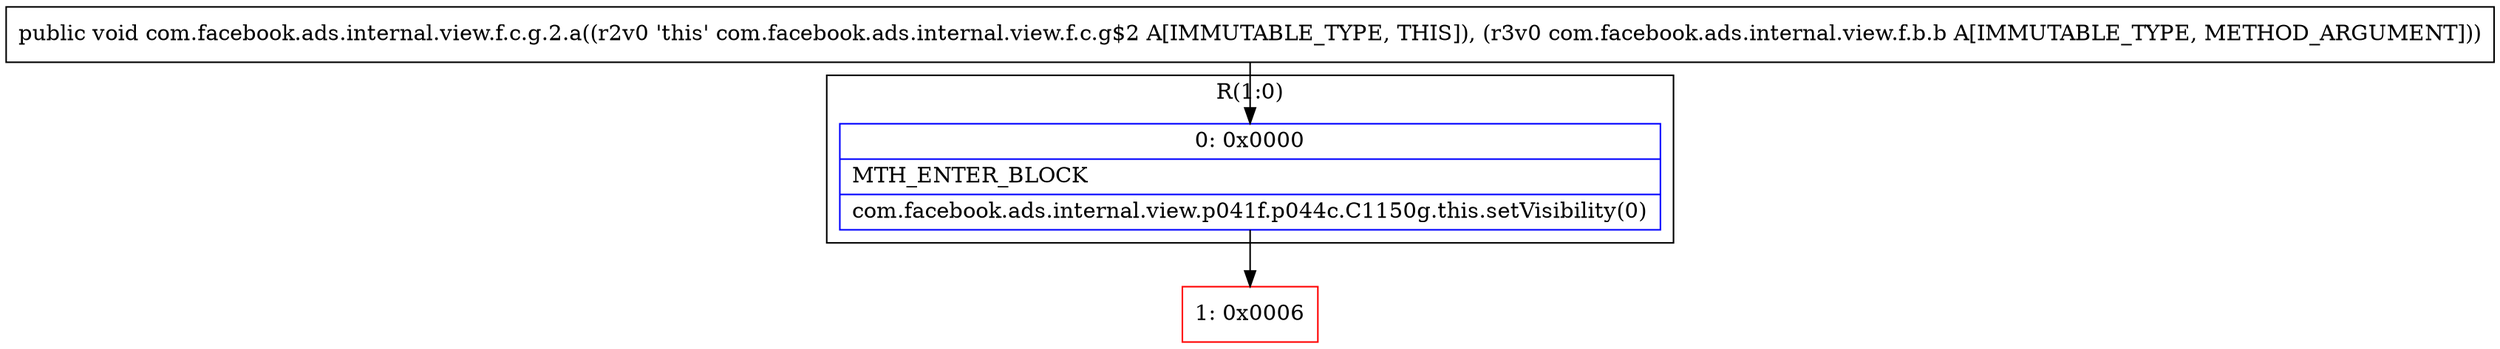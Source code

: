 digraph "CFG forcom.facebook.ads.internal.view.f.c.g.2.a(Lcom\/facebook\/ads\/internal\/view\/f\/b\/b;)V" {
subgraph cluster_Region_1540465574 {
label = "R(1:0)";
node [shape=record,color=blue];
Node_0 [shape=record,label="{0\:\ 0x0000|MTH_ENTER_BLOCK\l|com.facebook.ads.internal.view.p041f.p044c.C1150g.this.setVisibility(0)\l}"];
}
Node_1 [shape=record,color=red,label="{1\:\ 0x0006}"];
MethodNode[shape=record,label="{public void com.facebook.ads.internal.view.f.c.g.2.a((r2v0 'this' com.facebook.ads.internal.view.f.c.g$2 A[IMMUTABLE_TYPE, THIS]), (r3v0 com.facebook.ads.internal.view.f.b.b A[IMMUTABLE_TYPE, METHOD_ARGUMENT])) }"];
MethodNode -> Node_0;
Node_0 -> Node_1;
}

